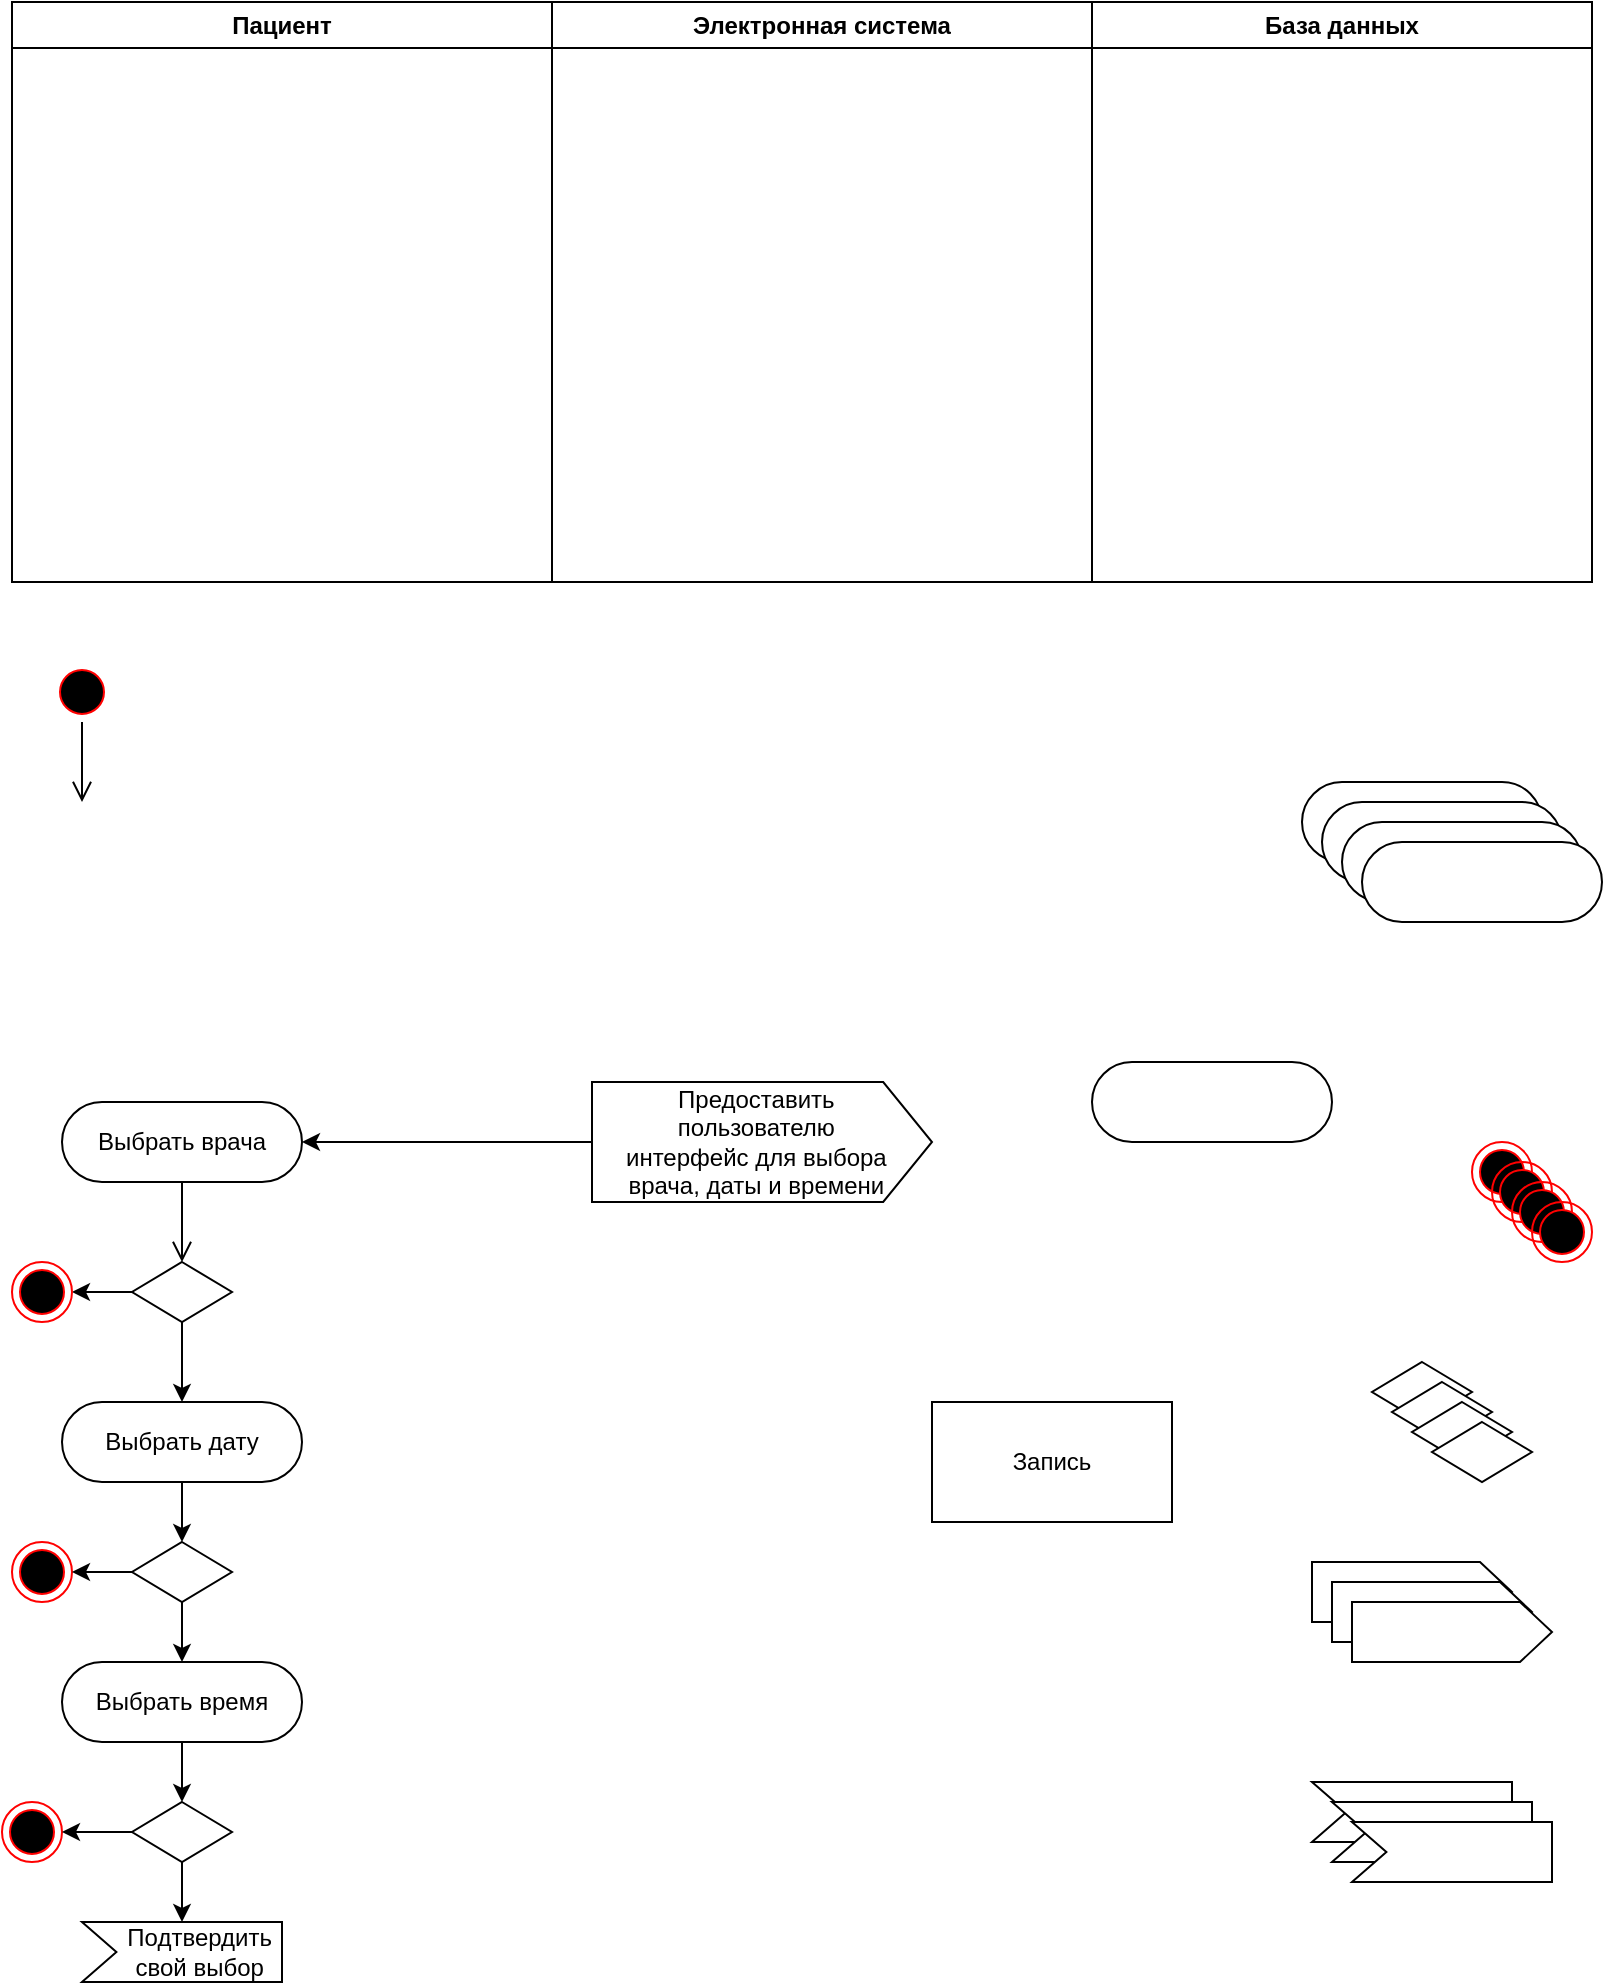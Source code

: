 <mxfile version="26.2.13">
  <diagram name="Страница — 1" id="-tc6Zpcz32htVxLumAgN">
    <mxGraphModel dx="1500" dy="1010" grid="1" gridSize="10" guides="1" tooltips="1" connect="1" arrows="1" fold="1" page="1" pageScale="1" pageWidth="827" pageHeight="1169" math="0" shadow="0">
      <root>
        <mxCell id="0" />
        <mxCell id="1" parent="0" />
        <mxCell id="M7IDQv3rWQjjXNekp93g-1" value="Пациент" style="swimlane;whiteSpace=wrap;html=1;" parent="1" vertex="1">
          <mxGeometry x="20" y="20" width="270" height="290" as="geometry" />
        </mxCell>
        <mxCell id="M7IDQv3rWQjjXNekp93g-2" value="Электронная система" style="swimlane;whiteSpace=wrap;html=1;" parent="1" vertex="1">
          <mxGeometry x="290" y="20" width="270" height="290" as="geometry" />
        </mxCell>
        <mxCell id="M7IDQv3rWQjjXNekp93g-5" value="" style="ellipse;html=1;shape=endState;fillColor=#000000;strokeColor=#ff0000;" parent="1" vertex="1">
          <mxGeometry x="750" y="590" width="30" height="30" as="geometry" />
        </mxCell>
        <mxCell id="M7IDQv3rWQjjXNekp93g-6" value="" style="ellipse;html=1;shape=startState;fillColor=#000000;strokeColor=#ff0000;" parent="1" vertex="1">
          <mxGeometry x="40" y="350" width="30" height="30" as="geometry" />
        </mxCell>
        <mxCell id="M7IDQv3rWQjjXNekp93g-7" value="" style="edgeStyle=orthogonalEdgeStyle;html=1;verticalAlign=bottom;endArrow=open;endSize=8;strokeColor=#000000;rounded=0;" parent="1" source="M7IDQv3rWQjjXNekp93g-6" edge="1">
          <mxGeometry relative="1" as="geometry">
            <mxPoint x="55" y="420" as="targetPoint" />
          </mxGeometry>
        </mxCell>
        <mxCell id="M7IDQv3rWQjjXNekp93g-21" style="edgeStyle=orthogonalEdgeStyle;rounded=0;orthogonalLoop=1;jettySize=auto;html=1;exitX=0;exitY=0.5;exitDx=0;exitDy=0;entryX=1;entryY=0.5;entryDx=0;entryDy=0;" parent="1" source="M7IDQv3rWQjjXNekp93g-8" target="M7IDQv3rWQjjXNekp93g-19" edge="1">
          <mxGeometry relative="1" as="geometry" />
        </mxCell>
        <mxCell id="M7IDQv3rWQjjXNekp93g-28" style="edgeStyle=orthogonalEdgeStyle;rounded=0;orthogonalLoop=1;jettySize=auto;html=1;exitX=0.5;exitY=1;exitDx=0;exitDy=0;entryX=0.5;entryY=0;entryDx=0;entryDy=0;" parent="1" source="M7IDQv3rWQjjXNekp93g-8" target="M7IDQv3rWQjjXNekp93g-14" edge="1">
          <mxGeometry relative="1" as="geometry" />
        </mxCell>
        <mxCell id="M7IDQv3rWQjjXNekp93g-8" value="" style="rhombus;whiteSpace=wrap;html=1;" parent="1" vertex="1">
          <mxGeometry x="80" y="650" width="50" height="30" as="geometry" />
        </mxCell>
        <mxCell id="M7IDQv3rWQjjXNekp93g-11" value="База данных" style="swimlane;whiteSpace=wrap;html=1;" parent="1" vertex="1">
          <mxGeometry x="560" y="20" width="250" height="290" as="geometry" />
        </mxCell>
        <mxCell id="M7IDQv3rWQjjXNekp93g-16" style="edgeStyle=orthogonalEdgeStyle;rounded=0;orthogonalLoop=1;jettySize=auto;html=1;exitX=0.5;exitY=1;exitDx=0;exitDy=0;entryX=0.5;entryY=0;entryDx=0;entryDy=0;endArrow=open;endFill=0;endSize=8;" parent="1" source="M7IDQv3rWQjjXNekp93g-12" target="M7IDQv3rWQjjXNekp93g-8" edge="1">
          <mxGeometry relative="1" as="geometry" />
        </mxCell>
        <mxCell id="M7IDQv3rWQjjXNekp93g-12" value="Выбрать врача" style="rounded=1;whiteSpace=wrap;html=1;arcSize=50;" parent="1" vertex="1">
          <mxGeometry x="45" y="570" width="120" height="40" as="geometry" />
        </mxCell>
        <mxCell id="M7IDQv3rWQjjXNekp93g-13" value="" style="rounded=1;whiteSpace=wrap;html=1;arcSize=50;" parent="1" vertex="1">
          <mxGeometry x="665" y="410" width="120" height="40" as="geometry" />
        </mxCell>
        <mxCell id="M7IDQv3rWQjjXNekp93g-37" style="edgeStyle=orthogonalEdgeStyle;rounded=0;orthogonalLoop=1;jettySize=auto;html=1;exitX=0.5;exitY=1;exitDx=0;exitDy=0;entryX=0.5;entryY=0;entryDx=0;entryDy=0;" parent="1" source="M7IDQv3rWQjjXNekp93g-14" target="M7IDQv3rWQjjXNekp93g-36" edge="1">
          <mxGeometry relative="1" as="geometry" />
        </mxCell>
        <mxCell id="M7IDQv3rWQjjXNekp93g-14" value="Выбрать дату" style="rounded=1;whiteSpace=wrap;html=1;arcSize=50;" parent="1" vertex="1">
          <mxGeometry x="45" y="720" width="120" height="40" as="geometry" />
        </mxCell>
        <mxCell id="M7IDQv3rWQjjXNekp93g-40" style="edgeStyle=orthogonalEdgeStyle;rounded=0;orthogonalLoop=1;jettySize=auto;html=1;exitX=0.5;exitY=1;exitDx=0;exitDy=0;entryX=0.5;entryY=0;entryDx=0;entryDy=0;" parent="1" source="M7IDQv3rWQjjXNekp93g-15" target="M7IDQv3rWQjjXNekp93g-35" edge="1">
          <mxGeometry relative="1" as="geometry" />
        </mxCell>
        <mxCell id="M7IDQv3rWQjjXNekp93g-15" value="Выбрать время" style="rounded=1;whiteSpace=wrap;html=1;arcSize=50;" parent="1" vertex="1">
          <mxGeometry x="45" y="850" width="120" height="40" as="geometry" />
        </mxCell>
        <mxCell id="M7IDQv3rWQjjXNekp93g-17" value="Запись" style="rounded=0;whiteSpace=wrap;html=1;" parent="1" vertex="1">
          <mxGeometry x="480" y="720" width="120" height="60" as="geometry" />
        </mxCell>
        <mxCell id="M7IDQv3rWQjjXNekp93g-19" value="" style="ellipse;html=1;shape=endState;fillColor=#000000;strokeColor=#ff0000;" parent="1" vertex="1">
          <mxGeometry x="20" y="650" width="30" height="30" as="geometry" />
        </mxCell>
        <mxCell id="M7IDQv3rWQjjXNekp93g-22" value="" style="rounded=1;whiteSpace=wrap;html=1;arcSize=50;" parent="1" vertex="1">
          <mxGeometry x="675" y="420" width="120" height="40" as="geometry" />
        </mxCell>
        <mxCell id="M7IDQv3rWQjjXNekp93g-23" value="" style="rounded=1;whiteSpace=wrap;html=1;arcSize=50;" parent="1" vertex="1">
          <mxGeometry x="560" y="550" width="120" height="40" as="geometry" />
        </mxCell>
        <mxCell id="M7IDQv3rWQjjXNekp93g-25" value="" style="ellipse;html=1;shape=endState;fillColor=#000000;strokeColor=#ff0000;" parent="1" vertex="1">
          <mxGeometry x="760" y="600" width="30" height="30" as="geometry" />
        </mxCell>
        <mxCell id="M7IDQv3rWQjjXNekp93g-26" value="" style="ellipse;html=1;shape=endState;fillColor=#000000;strokeColor=#ff0000;" parent="1" vertex="1">
          <mxGeometry x="15" y="920" width="30" height="30" as="geometry" />
        </mxCell>
        <mxCell id="M7IDQv3rWQjjXNekp93g-27" value="" style="ellipse;html=1;shape=endState;fillColor=#000000;strokeColor=#ff0000;" parent="1" vertex="1">
          <mxGeometry x="20" y="790" width="30" height="30" as="geometry" />
        </mxCell>
        <mxCell id="M7IDQv3rWQjjXNekp93g-31" value="" style="rhombus;whiteSpace=wrap;html=1;" parent="1" vertex="1">
          <mxGeometry x="700" y="700" width="50" height="30" as="geometry" />
        </mxCell>
        <mxCell id="M7IDQv3rWQjjXNekp93g-32" value="" style="rhombus;whiteSpace=wrap;html=1;" parent="1" vertex="1">
          <mxGeometry x="710" y="710" width="50" height="30" as="geometry" />
        </mxCell>
        <mxCell id="M7IDQv3rWQjjXNekp93g-33" value="" style="rhombus;whiteSpace=wrap;html=1;" parent="1" vertex="1">
          <mxGeometry x="720" y="720" width="50" height="30" as="geometry" />
        </mxCell>
        <mxCell id="M7IDQv3rWQjjXNekp93g-34" value="" style="rhombus;whiteSpace=wrap;html=1;" parent="1" vertex="1">
          <mxGeometry x="730" y="730" width="50" height="30" as="geometry" />
        </mxCell>
        <mxCell id="M7IDQv3rWQjjXNekp93g-41" style="edgeStyle=orthogonalEdgeStyle;rounded=0;orthogonalLoop=1;jettySize=auto;html=1;exitX=0;exitY=0.5;exitDx=0;exitDy=0;entryX=1;entryY=0.5;entryDx=0;entryDy=0;" parent="1" source="M7IDQv3rWQjjXNekp93g-35" target="M7IDQv3rWQjjXNekp93g-26" edge="1">
          <mxGeometry relative="1" as="geometry" />
        </mxCell>
        <mxCell id="M7IDQv3rWQjjXNekp93g-43" style="edgeStyle=orthogonalEdgeStyle;rounded=0;orthogonalLoop=1;jettySize=auto;html=1;exitX=0.5;exitY=1;exitDx=0;exitDy=0;entryX=0;entryY=0;entryDx=50;entryDy=0;entryPerimeter=0;" parent="1" source="M7IDQv3rWQjjXNekp93g-35" target="M7IDQv3rWQjjXNekp93g-54" edge="1">
          <mxGeometry relative="1" as="geometry">
            <mxPoint x="105" y="980" as="targetPoint" />
          </mxGeometry>
        </mxCell>
        <mxCell id="M7IDQv3rWQjjXNekp93g-35" value="" style="rhombus;whiteSpace=wrap;html=1;" parent="1" vertex="1">
          <mxGeometry x="80" y="920" width="50" height="30" as="geometry" />
        </mxCell>
        <mxCell id="M7IDQv3rWQjjXNekp93g-38" style="edgeStyle=orthogonalEdgeStyle;rounded=0;orthogonalLoop=1;jettySize=auto;html=1;exitX=0;exitY=0.5;exitDx=0;exitDy=0;entryX=1;entryY=0.5;entryDx=0;entryDy=0;" parent="1" source="M7IDQv3rWQjjXNekp93g-36" target="M7IDQv3rWQjjXNekp93g-27" edge="1">
          <mxGeometry relative="1" as="geometry" />
        </mxCell>
        <mxCell id="M7IDQv3rWQjjXNekp93g-39" style="edgeStyle=orthogonalEdgeStyle;rounded=0;orthogonalLoop=1;jettySize=auto;html=1;exitX=0.5;exitY=1;exitDx=0;exitDy=0;entryX=0.5;entryY=0;entryDx=0;entryDy=0;" parent="1" source="M7IDQv3rWQjjXNekp93g-36" target="M7IDQv3rWQjjXNekp93g-15" edge="1">
          <mxGeometry relative="1" as="geometry" />
        </mxCell>
        <mxCell id="M7IDQv3rWQjjXNekp93g-36" value="" style="rhombus;whiteSpace=wrap;html=1;" parent="1" vertex="1">
          <mxGeometry x="80" y="790" width="50" height="30" as="geometry" />
        </mxCell>
        <mxCell id="M7IDQv3rWQjjXNekp93g-44" value="" style="html=1;shadow=0;dashed=0;align=center;verticalAlign=middle;shape=mxgraph.arrows2.arrow;dy=0;dx=16;notch=0;" parent="1" vertex="1">
          <mxGeometry x="670" y="800" width="100" height="30" as="geometry" />
        </mxCell>
        <mxCell id="M7IDQv3rWQjjXNekp93g-45" value="" style="html=1;shadow=0;dashed=0;align=center;verticalAlign=middle;shape=mxgraph.arrows2.arrow;dy=0;dx=0;notch=17.2;" parent="1" vertex="1">
          <mxGeometry x="670" y="910" width="100" height="30" as="geometry" />
        </mxCell>
        <mxCell id="M7IDQv3rWQjjXNekp93g-46" value="" style="html=1;shadow=0;dashed=0;align=center;verticalAlign=middle;shape=mxgraph.arrows2.arrow;dy=0;dx=16;notch=0;" parent="1" vertex="1">
          <mxGeometry x="680" y="810" width="100" height="30" as="geometry" />
        </mxCell>
        <mxCell id="M7IDQv3rWQjjXNekp93g-47" value="" style="html=1;shadow=0;dashed=0;align=center;verticalAlign=middle;shape=mxgraph.arrows2.arrow;dy=0;dx=16;notch=0;" parent="1" vertex="1">
          <mxGeometry x="690" y="820" width="100" height="30" as="geometry" />
        </mxCell>
        <mxCell id="oUJBNLu7hT6LgpA-EZTo-1" value="" style="edgeStyle=orthogonalEdgeStyle;rounded=0;orthogonalLoop=1;jettySize=auto;html=1;" edge="1" parent="1" source="M7IDQv3rWQjjXNekp93g-48" target="M7IDQv3rWQjjXNekp93g-12">
          <mxGeometry relative="1" as="geometry" />
        </mxCell>
        <mxCell id="M7IDQv3rWQjjXNekp93g-48" value="&lt;div&gt;&lt;span style=&quot;background-color: transparent; color: light-dark(rgb(0, 0, 0), rgb(255, 255, 255));&quot;&gt;Предоставить&amp;nbsp;&amp;nbsp;&lt;/span&gt;&lt;/div&gt;&lt;div&gt;&lt;span style=&quot;background-color: transparent; color: light-dark(rgb(0, 0, 0), rgb(255, 255, 255));&quot;&gt;пользователю&amp;nbsp;&amp;nbsp;&lt;/span&gt;&lt;/div&gt;&lt;div&gt;&lt;span style=&quot;background-color: transparent; color: light-dark(rgb(0, 0, 0), rgb(255, 255, 255));&quot;&gt;интерфейс для выбора&amp;nbsp;&amp;nbsp;&lt;/span&gt;&lt;/div&gt;&lt;div&gt;&lt;span style=&quot;background-color: transparent; color: light-dark(rgb(0, 0, 0), rgb(255, 255, 255));&quot;&gt;врача, даты и времени&amp;nbsp;&amp;nbsp;&lt;/span&gt;&lt;br&gt;&lt;/div&gt;" style="html=1;shadow=0;dashed=0;align=center;verticalAlign=middle;shape=mxgraph.arrows2.arrow;dy=0;dx=24.4;notch=0;" parent="1" vertex="1">
          <mxGeometry x="310" y="560" width="170" height="60" as="geometry" />
        </mxCell>
        <mxCell id="M7IDQv3rWQjjXNekp93g-52" value="" style="html=1;shadow=0;dashed=0;align=center;verticalAlign=middle;shape=mxgraph.arrows2.arrow;dy=0;dx=0;notch=17.2;" parent="1" vertex="1">
          <mxGeometry x="680" y="920" width="100" height="30" as="geometry" />
        </mxCell>
        <mxCell id="M7IDQv3rWQjjXNekp93g-53" value="" style="html=1;shadow=0;dashed=0;align=center;verticalAlign=middle;shape=mxgraph.arrows2.arrow;dy=0;dx=0;notch=17.2;" parent="1" vertex="1">
          <mxGeometry x="690" y="930" width="100" height="30" as="geometry" />
        </mxCell>
        <mxCell id="M7IDQv3rWQjjXNekp93g-54" value="&amp;nbsp; &amp;nbsp; &amp;nbsp;Подтвердить&lt;div&gt;&amp;nbsp; &amp;nbsp; &amp;nbsp;свой выбор&lt;/div&gt;" style="html=1;shadow=0;dashed=0;align=center;verticalAlign=middle;shape=mxgraph.arrows2.arrow;dy=0;dx=0;notch=17.2;" parent="1" vertex="1">
          <mxGeometry x="55" y="980" width="100" height="30" as="geometry" />
        </mxCell>
        <mxCell id="M7IDQv3rWQjjXNekp93g-55" value="" style="ellipse;html=1;shape=endState;fillColor=#000000;strokeColor=#ff0000;" parent="1" vertex="1">
          <mxGeometry x="770" y="610" width="30" height="30" as="geometry" />
        </mxCell>
        <mxCell id="M7IDQv3rWQjjXNekp93g-56" value="" style="ellipse;html=1;shape=endState;fillColor=#000000;strokeColor=#ff0000;" parent="1" vertex="1">
          <mxGeometry x="780" y="620" width="30" height="30" as="geometry" />
        </mxCell>
        <mxCell id="M7IDQv3rWQjjXNekp93g-57" value="" style="rounded=1;whiteSpace=wrap;html=1;arcSize=50;" parent="1" vertex="1">
          <mxGeometry x="685" y="430" width="120" height="40" as="geometry" />
        </mxCell>
        <mxCell id="M7IDQv3rWQjjXNekp93g-58" value="" style="rounded=1;whiteSpace=wrap;html=1;arcSize=50;" parent="1" vertex="1">
          <mxGeometry x="695" y="440" width="120" height="40" as="geometry" />
        </mxCell>
      </root>
    </mxGraphModel>
  </diagram>
</mxfile>
